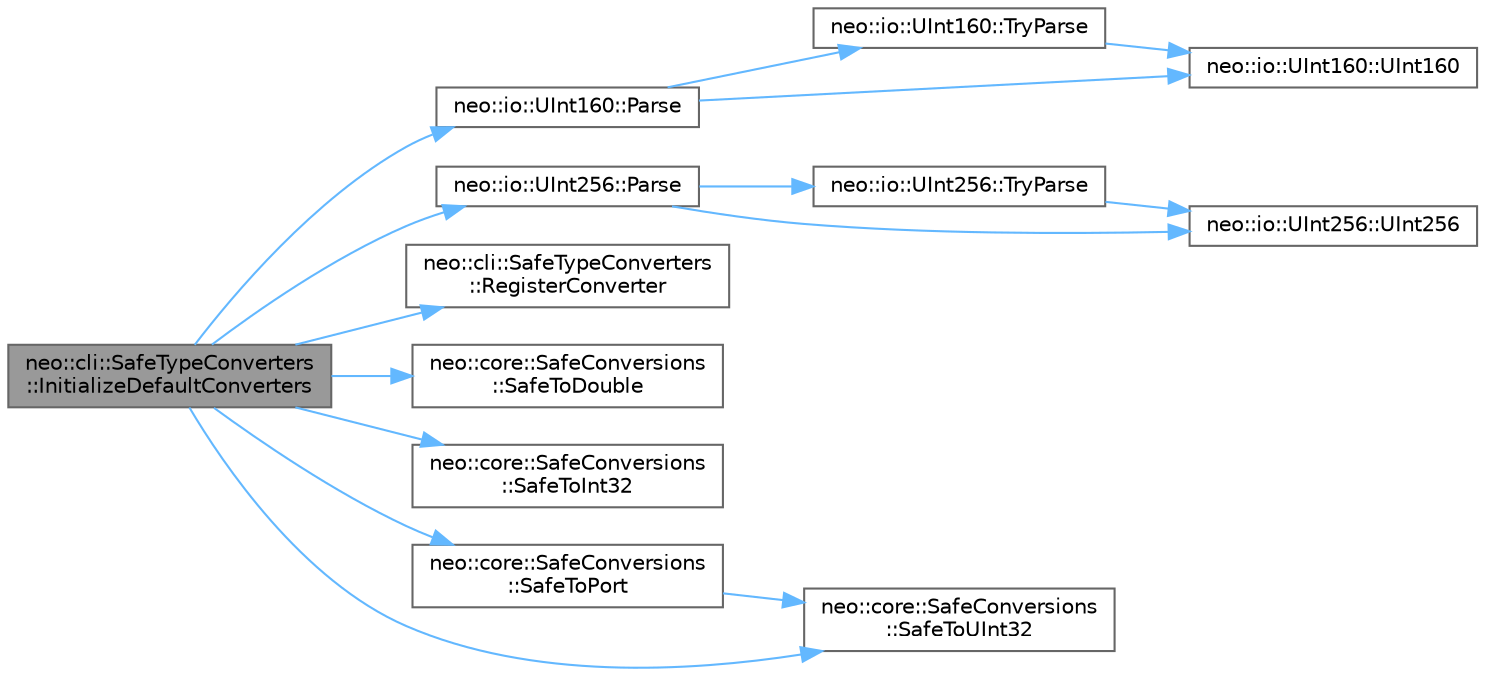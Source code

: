 digraph "neo::cli::SafeTypeConverters::InitializeDefaultConverters"
{
 // LATEX_PDF_SIZE
  bgcolor="transparent";
  edge [fontname=Helvetica,fontsize=10,labelfontname=Helvetica,labelfontsize=10];
  node [fontname=Helvetica,fontsize=10,shape=box,height=0.2,width=0.4];
  rankdir="LR";
  Node1 [id="Node000001",label="neo::cli::SafeTypeConverters\l::InitializeDefaultConverters",height=0.2,width=0.4,color="gray40", fillcolor="grey60", style="filled", fontcolor="black",tooltip="Initialize default converters."];
  Node1 -> Node2 [id="edge15_Node000001_Node000002",color="steelblue1",style="solid",tooltip=" "];
  Node2 [id="Node000002",label="neo::io::UInt160::Parse",height=0.2,width=0.4,color="grey40", fillcolor="white", style="filled",URL="$classneo_1_1io_1_1_u_int160.html#aff15950166fb8a9a018e85e419500115",tooltip="Parses a hexadecimal string into a UInt160."];
  Node2 -> Node3 [id="edge16_Node000002_Node000003",color="steelblue1",style="solid",tooltip=" "];
  Node3 [id="Node000003",label="neo::io::UInt160::TryParse",height=0.2,width=0.4,color="grey40", fillcolor="white", style="filled",URL="$classneo_1_1io_1_1_u_int160.html#ab05ad86c095702985a3c48b025c6e0bc",tooltip="Tries to parse a hexadecimal string into a UInt160."];
  Node3 -> Node4 [id="edge17_Node000003_Node000004",color="steelblue1",style="solid",tooltip=" "];
  Node4 [id="Node000004",label="neo::io::UInt160::UInt160",height=0.2,width=0.4,color="grey40", fillcolor="white", style="filled",URL="$classneo_1_1io_1_1_u_int160.html#a975ac19e433b0ceb17f5b56454667fa5",tooltip="Constructs a UInt160 initialized to zero."];
  Node2 -> Node4 [id="edge18_Node000002_Node000004",color="steelblue1",style="solid",tooltip=" "];
  Node1 -> Node5 [id="edge19_Node000001_Node000005",color="steelblue1",style="solid",tooltip=" "];
  Node5 [id="Node000005",label="neo::io::UInt256::Parse",height=0.2,width=0.4,color="grey40", fillcolor="white", style="filled",URL="$classneo_1_1io_1_1_u_int256.html#ae9677f80225af25ba870a2e47456ba60",tooltip="Parses a hexadecimal string into a UInt256."];
  Node5 -> Node6 [id="edge20_Node000005_Node000006",color="steelblue1",style="solid",tooltip=" "];
  Node6 [id="Node000006",label="neo::io::UInt256::TryParse",height=0.2,width=0.4,color="grey40", fillcolor="white", style="filled",URL="$classneo_1_1io_1_1_u_int256.html#a4852cc59d65e30d34941404fd555e86e",tooltip="Tries to parse a hexadecimal string into a UInt256."];
  Node6 -> Node7 [id="edge21_Node000006_Node000007",color="steelblue1",style="solid",tooltip=" "];
  Node7 [id="Node000007",label="neo::io::UInt256::UInt256",height=0.2,width=0.4,color="grey40", fillcolor="white", style="filled",URL="$classneo_1_1io_1_1_u_int256.html#a96e96c9590720abc1c4f8c086ff6c051",tooltip="Constructs a UInt256 initialized to zero."];
  Node5 -> Node7 [id="edge22_Node000005_Node000007",color="steelblue1",style="solid",tooltip=" "];
  Node1 -> Node8 [id="edge23_Node000001_Node000008",color="steelblue1",style="solid",tooltip=" "];
  Node8 [id="Node000008",label="neo::cli::SafeTypeConverters\l::RegisterConverter",height=0.2,width=0.4,color="grey40", fillcolor="white", style="filled",URL="$classneo_1_1cli_1_1_safe_type_converters.html#a4aeb6cc4d04d289a0159c16795b1ef38",tooltip="Register a type converter."];
  Node1 -> Node9 [id="edge24_Node000001_Node000009",color="steelblue1",style="solid",tooltip=" "];
  Node9 [id="Node000009",label="neo::core::SafeConversions\l::SafeToDouble",height=0.2,width=0.4,color="grey40", fillcolor="white", style="filled",URL="$classneo_1_1core_1_1_safe_conversions.html#a62bc03678309d8f3fe7011d1b08f91c7",tooltip="Safely convert string to double."];
  Node1 -> Node10 [id="edge25_Node000001_Node000010",color="steelblue1",style="solid",tooltip=" "];
  Node10 [id="Node000010",label="neo::core::SafeConversions\l::SafeToInt32",height=0.2,width=0.4,color="grey40", fillcolor="white", style="filled",URL="$classneo_1_1core_1_1_safe_conversions.html#a5d2de8d66410881dae14377d64ac207c",tooltip="Safely convert string to int32_t."];
  Node1 -> Node11 [id="edge26_Node000001_Node000011",color="steelblue1",style="solid",tooltip=" "];
  Node11 [id="Node000011",label="neo::core::SafeConversions\l::SafeToPort",height=0.2,width=0.4,color="grey40", fillcolor="white", style="filled",URL="$classneo_1_1core_1_1_safe_conversions.html#a8d7368b1d5a7c26e7b14679b5cc60ec0",tooltip="Safely convert string to port number (1-65535)"];
  Node11 -> Node12 [id="edge27_Node000011_Node000012",color="steelblue1",style="solid",tooltip=" "];
  Node12 [id="Node000012",label="neo::core::SafeConversions\l::SafeToUInt32",height=0.2,width=0.4,color="grey40", fillcolor="white", style="filled",URL="$classneo_1_1core_1_1_safe_conversions.html#a80061c20c91e6bb45cb1f0baca8f0688",tooltip="Safely convert string to uint32_t."];
  Node1 -> Node12 [id="edge28_Node000001_Node000012",color="steelblue1",style="solid",tooltip=" "];
}
